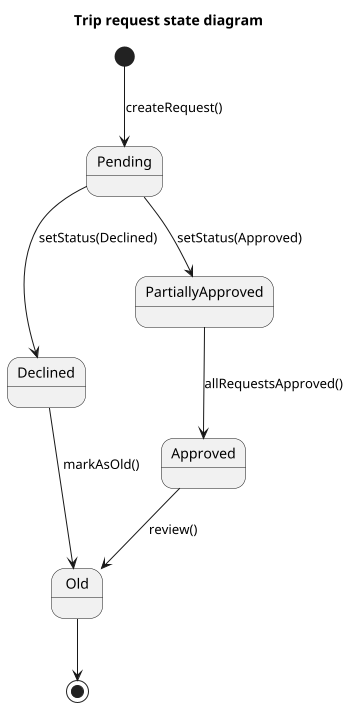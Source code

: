 @startuml

title Trip request state diagram

scale 350 width
[*] --> Pending : createRequest()

state Pending

state Declined

state Approved

state Old

state PartiallyApproved

Pending --> PartiallyApproved : setStatus(Approved)
Pending --> Declined : setStatus(Declined)
PartiallyApproved --> Approved : allRequestsApproved()
Approved --> Old : review()
Declined --> Old : markAsOld()

Old --> [*]
@enduml
